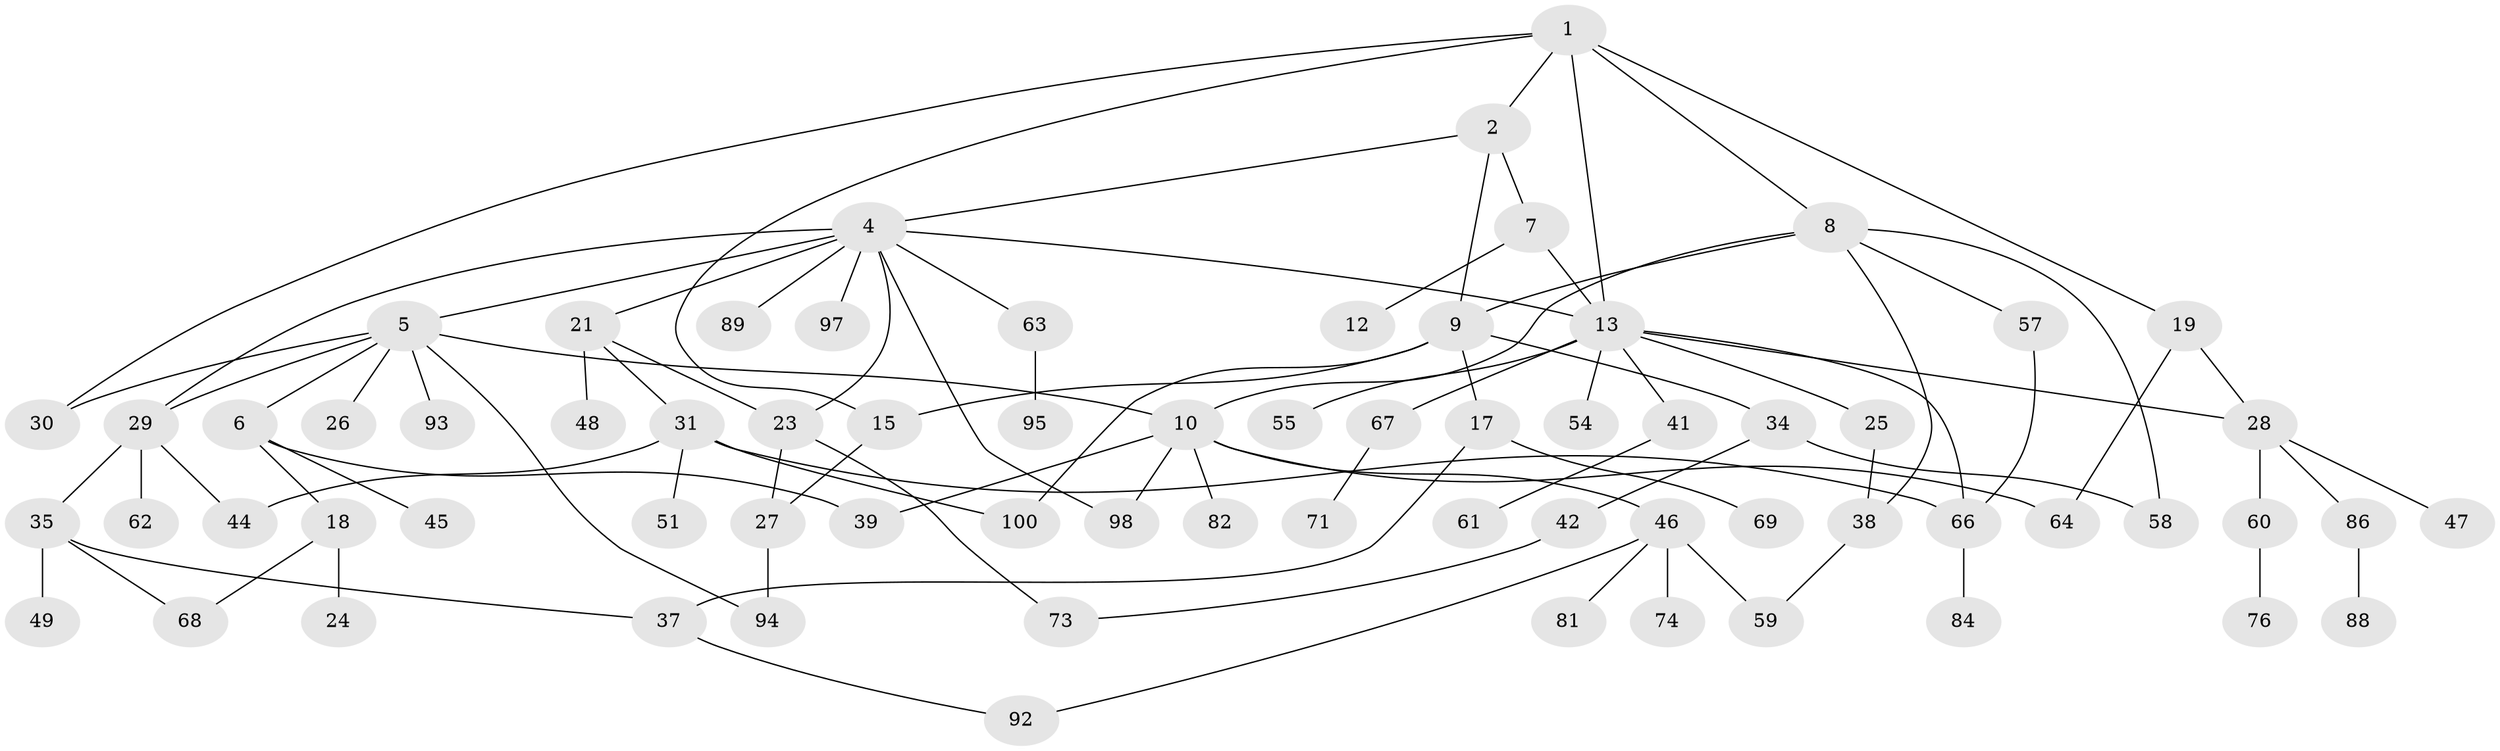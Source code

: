 // original degree distribution, {6: 0.01, 4: 0.11, 2: 0.27, 8: 0.01, 5: 0.05, 3: 0.16, 7: 0.03, 1: 0.35, 9: 0.01}
// Generated by graph-tools (version 1.1) at 2025/11/02/21/25 10:11:06]
// undirected, 70 vertices, 94 edges
graph export_dot {
graph [start="1"]
  node [color=gray90,style=filled];
  1 [super="+3"];
  2;
  4 [super="+16"];
  5 [super="+20"];
  6 [super="+11"];
  7 [super="+14"];
  8 [super="+85"];
  9 [super="+22"];
  10 [super="+56"];
  12;
  13 [super="+43"];
  15;
  17 [super="+90"];
  18 [super="+33"];
  19;
  21;
  23 [super="+53"];
  24;
  25 [super="+65"];
  26;
  27 [super="+40"];
  28 [super="+52"];
  29 [super="+50"];
  30 [super="+36"];
  31 [super="+32"];
  34 [super="+79"];
  35 [super="+77"];
  37 [super="+99"];
  38 [super="+91"];
  39 [super="+80"];
  41;
  42 [super="+70"];
  44;
  45;
  46 [super="+72"];
  47;
  48;
  49;
  51 [super="+87"];
  54;
  55;
  57;
  58 [super="+83"];
  59;
  60;
  61;
  62;
  63;
  64 [super="+96"];
  66 [super="+75"];
  67;
  68;
  69;
  71;
  73 [super="+78"];
  74;
  76;
  81;
  82;
  84;
  86;
  88;
  89;
  92;
  93;
  94;
  95;
  97;
  98;
  100;
  1 -- 2;
  1 -- 13;
  1 -- 19;
  1 -- 30;
  1 -- 15;
  1 -- 8;
  2 -- 4;
  2 -- 7;
  2 -- 9;
  4 -- 5;
  4 -- 21;
  4 -- 23;
  4 -- 89;
  4 -- 97;
  4 -- 13;
  4 -- 98;
  4 -- 29;
  4 -- 63;
  5 -- 6;
  5 -- 93;
  5 -- 26;
  5 -- 30;
  5 -- 10;
  5 -- 94;
  5 -- 29;
  6 -- 18;
  6 -- 45;
  6 -- 39;
  7 -- 12;
  7 -- 13;
  8 -- 9;
  8 -- 10;
  8 -- 57;
  8 -- 38;
  8 -- 58;
  9 -- 15;
  9 -- 17;
  9 -- 34;
  9 -- 100;
  10 -- 46;
  10 -- 82;
  10 -- 98;
  10 -- 39;
  10 -- 64;
  13 -- 25;
  13 -- 41;
  13 -- 54;
  13 -- 55;
  13 -- 67;
  13 -- 66;
  13 -- 28;
  15 -- 27;
  17 -- 37;
  17 -- 69;
  18 -- 24;
  18 -- 68;
  19 -- 28;
  19 -- 64;
  21 -- 31;
  21 -- 48;
  21 -- 23;
  23 -- 27;
  23 -- 73;
  25 -- 38;
  27 -- 94;
  28 -- 47;
  28 -- 86;
  28 -- 60;
  29 -- 35;
  29 -- 44;
  29 -- 62;
  31 -- 51;
  31 -- 100;
  31 -- 44;
  31 -- 66;
  34 -- 42;
  34 -- 58;
  35 -- 49;
  35 -- 68;
  35 -- 37;
  37 -- 92;
  38 -- 59;
  41 -- 61;
  42 -- 73;
  46 -- 74;
  46 -- 92;
  46 -- 59 [weight=2];
  46 -- 81;
  57 -- 66;
  60 -- 76;
  63 -- 95;
  66 -- 84;
  67 -- 71;
  86 -- 88;
}
